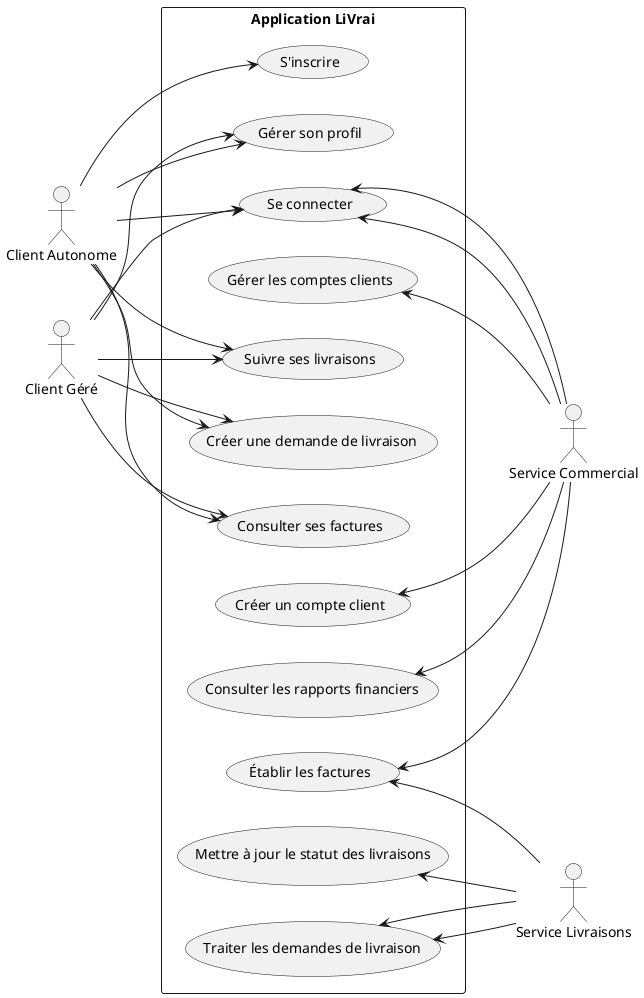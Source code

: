 @startuml
left to right direction
skinparam packageStyle rectangle

actor "Client Autonome" as clientAuto
actor "Client Géré" as clientGere
actor "Service Commercial" as commercial
actor "Service Livraisons" as livraisons

rectangle "Application LiVrai" {
  usecase "S'inscrire" as UC1
  usecase "Se connecter" as UC2
  usecase "Gérer son profil" as UC3
  usecase "Créer une demande de livraison" as UC4
  usecase "Suivre ses livraisons" as UC5
  usecase "Consulter ses factures" as UC6
  usecase "Gérer les comptes clients" as UC7
  usecase "Créer un compte client" as UC8
  usecase "Traiter les demandes de livraison" as UC9
  usecase "Mettre à jour le statut des livraisons" as UC10
  usecase "Établir les factures" as UC11
  usecase "Consulter les rapports financiers" as UC12
}

clientAuto --> UC1
clientAuto --> UC2
clientAuto --> UC3
clientAuto --> UC4
clientAuto --> UC5
clientAuto --> UC6

clientGere --> UC2
clientGere --> UC3
clientGere --> UC4
clientGere --> UC5
clientGere --> UC6

UC2 <-- commercial
UC7 <-- commercial
UC8 <-- commercial
UC12 <-- commercial
UC11 <-- commercial

UC9 <-- livraisons
UC10 <-- livraisons
UC11 <-- livraisons

commercial -right-> UC2
livraisons -right-> UC9

@enduml
